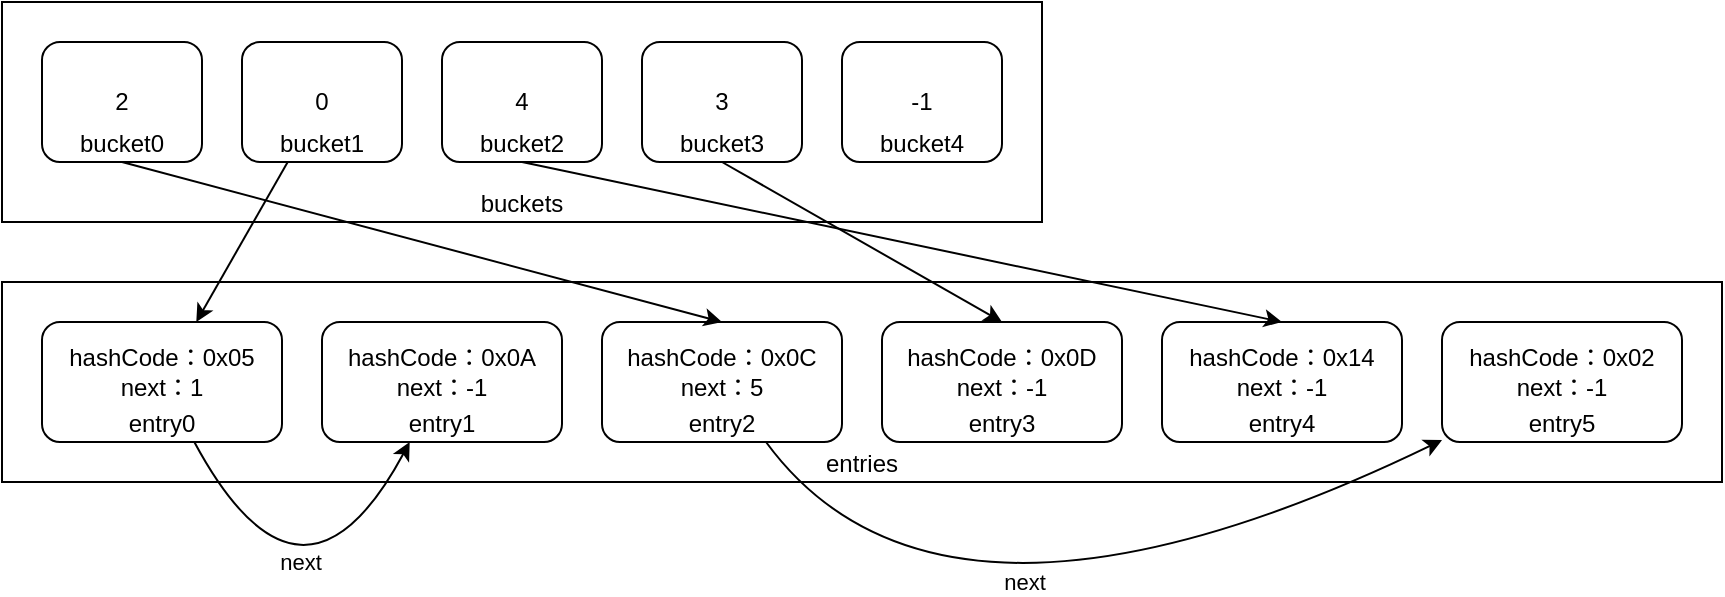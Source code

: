 <mxfile version="27.0.9">
  <diagram id="AQcuHQ6LKG-nCojjvKRl" name="Page-1">
    <mxGraphModel dx="697" dy="595" grid="1" gridSize="10" guides="1" tooltips="1" connect="1" arrows="1" fold="1" page="1" pageScale="1" pageWidth="850" pageHeight="1100" math="0" shadow="0">
      <root>
        <mxCell id="0" />
        <mxCell id="1" parent="0" />
        <mxCell id="2" value="buckets" style="rounded=0;whiteSpace=wrap;html=1;verticalAlign=bottom;" parent="1" vertex="1">
          <mxGeometry x="80" y="360" width="520" height="110" as="geometry" />
        </mxCell>
        <mxCell id="3" value="bucket0" style="rounded=1;whiteSpace=wrap;html=1;verticalAlign=bottom;" parent="1" vertex="1">
          <mxGeometry x="100" y="380" width="80" height="60" as="geometry" />
        </mxCell>
        <mxCell id="6" value="bucket1" style="rounded=1;whiteSpace=wrap;html=1;verticalAlign=bottom;" parent="1" vertex="1">
          <mxGeometry x="200" y="380" width="80" height="60" as="geometry" />
        </mxCell>
        <mxCell id="7" value="bucket2" style="rounded=1;whiteSpace=wrap;html=1;verticalAlign=bottom;" parent="1" vertex="1">
          <mxGeometry x="300" y="380" width="80" height="60" as="geometry" />
        </mxCell>
        <mxCell id="9" value="bucket3" style="rounded=1;whiteSpace=wrap;html=1;verticalAlign=bottom;" parent="1" vertex="1">
          <mxGeometry x="400" y="380" width="80" height="60" as="geometry" />
        </mxCell>
        <mxCell id="10" value="bucket4" style="rounded=1;whiteSpace=wrap;html=1;verticalAlign=bottom;" parent="1" vertex="1">
          <mxGeometry x="500" y="380" width="80" height="60" as="geometry" />
        </mxCell>
        <mxCell id="11" value="2" style="text;html=1;strokeColor=none;fillColor=none;align=center;verticalAlign=middle;whiteSpace=wrap;rounded=0;" parent="1" vertex="1">
          <mxGeometry x="110" y="395" width="60" height="30" as="geometry" />
        </mxCell>
        <mxCell id="12" value="0" style="text;html=1;strokeColor=none;fillColor=none;align=center;verticalAlign=middle;whiteSpace=wrap;rounded=0;" parent="1" vertex="1">
          <mxGeometry x="210" y="395" width="60" height="30" as="geometry" />
        </mxCell>
        <mxCell id="13" value="4" style="text;html=1;strokeColor=none;fillColor=none;align=center;verticalAlign=middle;whiteSpace=wrap;rounded=0;" parent="1" vertex="1">
          <mxGeometry x="310" y="395" width="60" height="30" as="geometry" />
        </mxCell>
        <mxCell id="14" value="3" style="text;html=1;strokeColor=none;fillColor=none;align=center;verticalAlign=middle;whiteSpace=wrap;rounded=0;" parent="1" vertex="1">
          <mxGeometry x="410" y="395" width="60" height="30" as="geometry" />
        </mxCell>
        <mxCell id="15" value="-1" style="text;html=1;strokeColor=none;fillColor=none;align=center;verticalAlign=middle;whiteSpace=wrap;rounded=0;" parent="1" vertex="1">
          <mxGeometry x="510" y="395" width="60" height="30" as="geometry" />
        </mxCell>
        <mxCell id="16" value="entries" style="rounded=0;whiteSpace=wrap;html=1;verticalAlign=bottom;" parent="1" vertex="1">
          <mxGeometry x="80" y="500" width="860" height="100" as="geometry" />
        </mxCell>
        <mxCell id="21" style="edgeStyle=none;html=1;strokeColor=default;curved=1;startArrow=none;startFill=0;strokeWidth=1;" parent="1" source="17" target="19" edge="1">
          <mxGeometry relative="1" as="geometry">
            <Array as="points">
              <mxPoint x="230" y="680" />
            </Array>
          </mxGeometry>
        </mxCell>
        <mxCell id="24" value="next" style="edgeLabel;html=1;align=center;verticalAlign=middle;resizable=0;points=[];labelBackgroundColor=none;" parent="21" vertex="1" connectable="0">
          <mxGeometry x="-0.413" y="24" relative="1" as="geometry">
            <mxPoint y="13" as="offset" />
          </mxGeometry>
        </mxCell>
        <mxCell id="17" value="entry0" style="rounded=1;whiteSpace=wrap;html=1;verticalAlign=bottom;" parent="1" vertex="1">
          <mxGeometry x="100" y="520" width="120" height="60" as="geometry" />
        </mxCell>
        <mxCell id="18" value="hashCode：0x05&lt;br&gt;next：1" style="text;html=1;strokeColor=none;fillColor=none;align=center;verticalAlign=middle;whiteSpace=wrap;rounded=0;" parent="1" vertex="1">
          <mxGeometry x="100" y="530" width="120" height="30" as="geometry" />
        </mxCell>
        <mxCell id="19" value="entry1" style="rounded=1;whiteSpace=wrap;html=1;verticalAlign=bottom;" parent="1" vertex="1">
          <mxGeometry x="240" y="520" width="120" height="60" as="geometry" />
        </mxCell>
        <mxCell id="20" value="hashCode：0x0A&lt;br&gt;next：-1" style="text;html=1;strokeColor=none;fillColor=none;align=center;verticalAlign=middle;whiteSpace=wrap;rounded=0;" parent="1" vertex="1">
          <mxGeometry x="240" y="530" width="120" height="30" as="geometry" />
        </mxCell>
        <mxCell id="31" style="edgeStyle=none;curved=1;html=1;strokeColor=default;strokeWidth=1;startArrow=none;startFill=0;" parent="1" source="25" target="29" edge="1">
          <mxGeometry relative="1" as="geometry">
            <Array as="points">
              <mxPoint x="550" y="700" />
            </Array>
          </mxGeometry>
        </mxCell>
        <mxCell id="32" value="next" style="edgeLabel;html=1;align=center;verticalAlign=middle;resizable=0;points=[];labelBackgroundColor=none;" parent="31" vertex="1" connectable="0">
          <mxGeometry x="-0.217" y="53" relative="1" as="geometry">
            <mxPoint x="47" y="5" as="offset" />
          </mxGeometry>
        </mxCell>
        <mxCell id="25" value="entry2" style="rounded=1;whiteSpace=wrap;html=1;verticalAlign=bottom;" parent="1" vertex="1">
          <mxGeometry x="380" y="520" width="120" height="60" as="geometry" />
        </mxCell>
        <mxCell id="26" value="hashCode：0x0C&lt;br&gt;next：5" style="text;html=1;strokeColor=none;fillColor=none;align=center;verticalAlign=middle;whiteSpace=wrap;rounded=0;" parent="1" vertex="1">
          <mxGeometry x="380" y="530" width="120" height="30" as="geometry" />
        </mxCell>
        <mxCell id="27" value="entry3" style="rounded=1;whiteSpace=wrap;html=1;verticalAlign=bottom;" parent="1" vertex="1">
          <mxGeometry x="520" y="520" width="120" height="60" as="geometry" />
        </mxCell>
        <mxCell id="28" value="entry4" style="rounded=1;whiteSpace=wrap;html=1;verticalAlign=bottom;" parent="1" vertex="1">
          <mxGeometry x="660" y="520" width="120" height="60" as="geometry" />
        </mxCell>
        <mxCell id="29" value="entry5" style="rounded=1;whiteSpace=wrap;html=1;verticalAlign=bottom;" parent="1" vertex="1">
          <mxGeometry x="800" y="520" width="120" height="60" as="geometry" />
        </mxCell>
        <mxCell id="30" value="hashCode：0x02&lt;br&gt;next：-1" style="text;html=1;strokeColor=none;fillColor=none;align=center;verticalAlign=middle;whiteSpace=wrap;rounded=0;" parent="1" vertex="1">
          <mxGeometry x="800" y="530" width="120" height="30" as="geometry" />
        </mxCell>
        <mxCell id="33" value="hashCode：0x14&lt;br&gt;next：-1" style="text;html=1;strokeColor=none;fillColor=none;align=center;verticalAlign=middle;whiteSpace=wrap;rounded=0;" parent="1" vertex="1">
          <mxGeometry x="660" y="530" width="120" height="30" as="geometry" />
        </mxCell>
        <mxCell id="34" value="hashCode：0x0D&lt;br&gt;next：-1" style="text;html=1;strokeColor=none;fillColor=none;align=center;verticalAlign=middle;whiteSpace=wrap;rounded=0;" parent="1" vertex="1">
          <mxGeometry x="520" y="530" width="120" height="30" as="geometry" />
        </mxCell>
        <mxCell id="35" style="edgeStyle=none;curved=1;html=1;strokeColor=default;strokeWidth=1;startArrow=none;startFill=0;" parent="1" source="6" target="17" edge="1">
          <mxGeometry relative="1" as="geometry" />
        </mxCell>
        <mxCell id="36" style="edgeStyle=none;curved=1;html=1;exitX=0.5;exitY=1;exitDx=0;exitDy=0;entryX=0.5;entryY=0;entryDx=0;entryDy=0;strokeColor=default;strokeWidth=1;startArrow=none;startFill=0;" parent="1" source="3" target="25" edge="1">
          <mxGeometry relative="1" as="geometry" />
        </mxCell>
        <mxCell id="37" style="edgeStyle=none;curved=1;html=1;entryX=0.5;entryY=0;entryDx=0;entryDy=0;strokeColor=default;strokeWidth=1;startArrow=none;startFill=0;exitX=0.5;exitY=1;exitDx=0;exitDy=0;" parent="1" source="7" target="28" edge="1">
          <mxGeometry relative="1" as="geometry" />
        </mxCell>
        <mxCell id="38" style="edgeStyle=none;curved=1;html=1;entryX=0.5;entryY=0;entryDx=0;entryDy=0;strokeColor=default;strokeWidth=1;startArrow=none;startFill=0;exitX=0.5;exitY=1;exitDx=0;exitDy=0;" parent="1" source="9" target="27" edge="1">
          <mxGeometry relative="1" as="geometry" />
        </mxCell>
      </root>
    </mxGraphModel>
  </diagram>
</mxfile>

